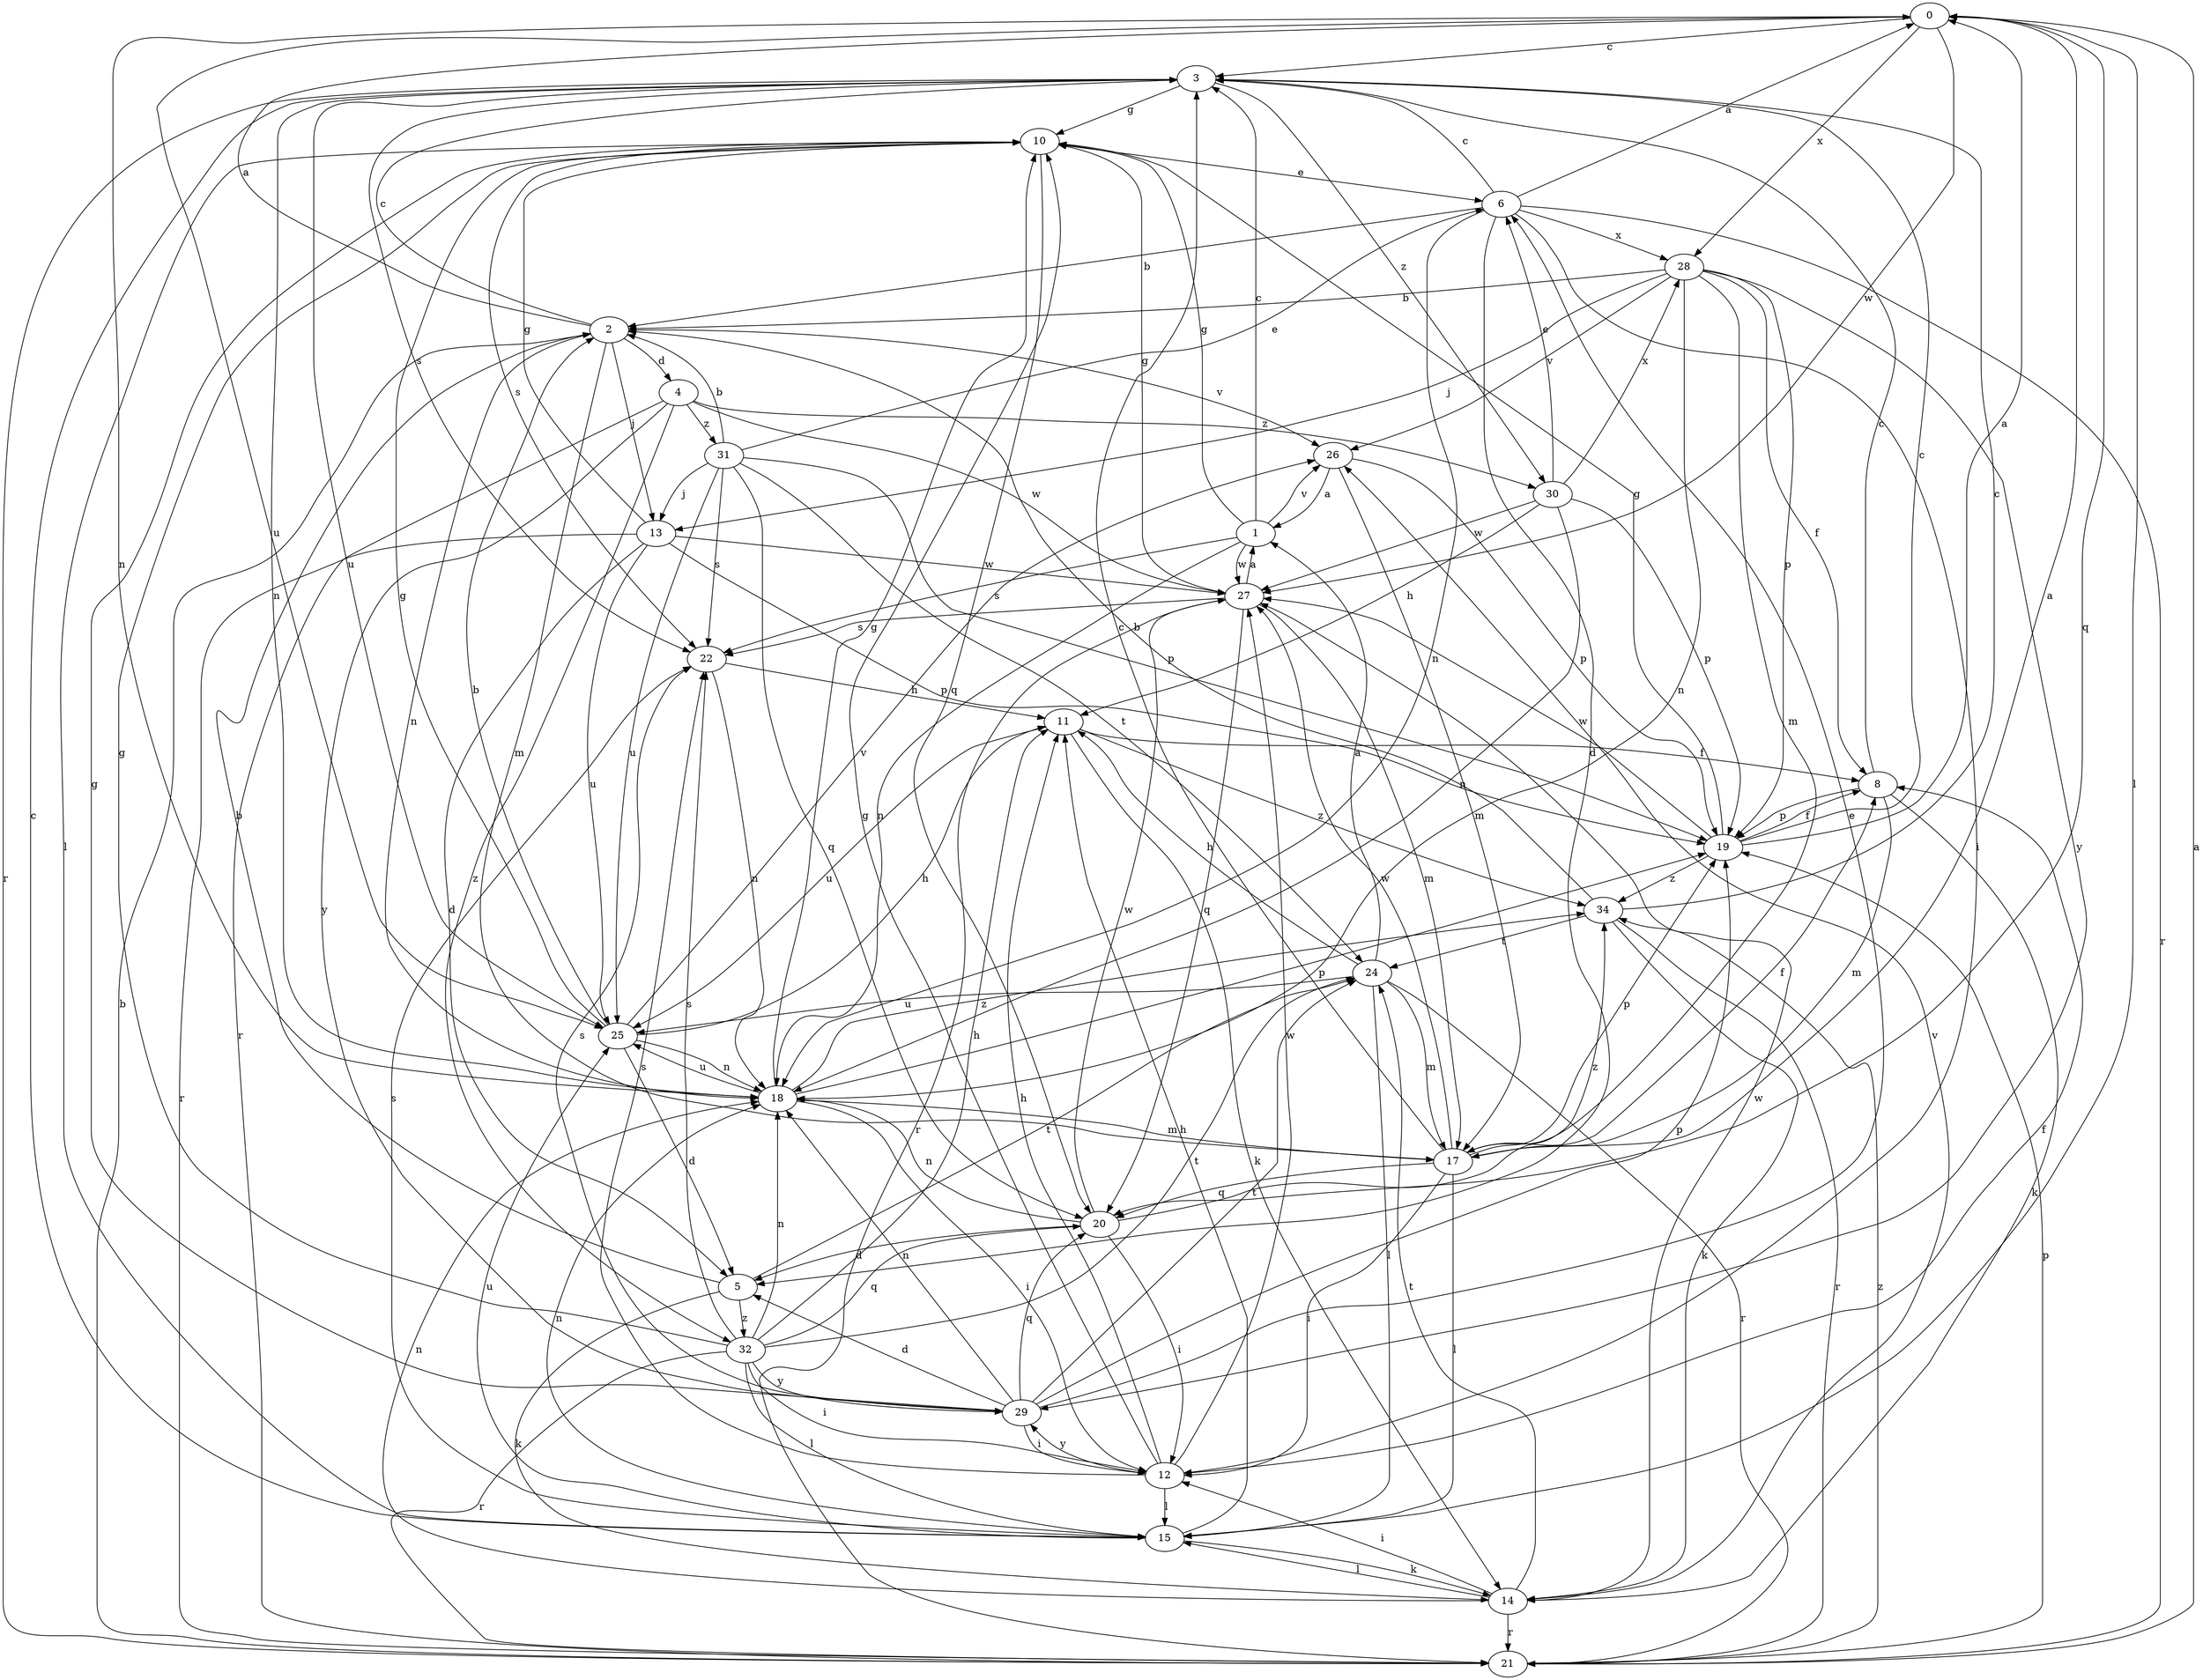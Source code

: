 strict digraph  {
0;
1;
2;
3;
4;
5;
6;
8;
10;
11;
12;
13;
14;
15;
17;
18;
19;
20;
21;
22;
24;
25;
26;
27;
28;
29;
30;
31;
32;
34;
0 -> 3  [label=c];
0 -> 15  [label=l];
0 -> 18  [label=n];
0 -> 20  [label=q];
0 -> 25  [label=u];
0 -> 27  [label=w];
0 -> 28  [label=x];
1 -> 3  [label=c];
1 -> 10  [label=g];
1 -> 18  [label=n];
1 -> 22  [label=s];
1 -> 26  [label=v];
1 -> 27  [label=w];
2 -> 0  [label=a];
2 -> 3  [label=c];
2 -> 4  [label=d];
2 -> 13  [label=j];
2 -> 17  [label=m];
2 -> 18  [label=n];
2 -> 26  [label=v];
3 -> 10  [label=g];
3 -> 18  [label=n];
3 -> 21  [label=r];
3 -> 22  [label=s];
3 -> 25  [label=u];
3 -> 30  [label=z];
4 -> 21  [label=r];
4 -> 27  [label=w];
4 -> 29  [label=y];
4 -> 30  [label=z];
4 -> 31  [label=z];
4 -> 32  [label=z];
5 -> 2  [label=b];
5 -> 14  [label=k];
5 -> 24  [label=t];
5 -> 32  [label=z];
6 -> 0  [label=a];
6 -> 2  [label=b];
6 -> 3  [label=c];
6 -> 5  [label=d];
6 -> 12  [label=i];
6 -> 18  [label=n];
6 -> 21  [label=r];
6 -> 28  [label=x];
8 -> 3  [label=c];
8 -> 14  [label=k];
8 -> 17  [label=m];
8 -> 19  [label=p];
10 -> 6  [label=e];
10 -> 15  [label=l];
10 -> 20  [label=q];
10 -> 22  [label=s];
11 -> 8  [label=f];
11 -> 14  [label=k];
11 -> 25  [label=u];
11 -> 34  [label=z];
12 -> 8  [label=f];
12 -> 10  [label=g];
12 -> 11  [label=h];
12 -> 15  [label=l];
12 -> 22  [label=s];
12 -> 27  [label=w];
12 -> 29  [label=y];
13 -> 5  [label=d];
13 -> 10  [label=g];
13 -> 19  [label=p];
13 -> 21  [label=r];
13 -> 25  [label=u];
13 -> 27  [label=w];
14 -> 12  [label=i];
14 -> 15  [label=l];
14 -> 18  [label=n];
14 -> 21  [label=r];
14 -> 24  [label=t];
14 -> 26  [label=v];
14 -> 27  [label=w];
15 -> 3  [label=c];
15 -> 11  [label=h];
15 -> 14  [label=k];
15 -> 18  [label=n];
15 -> 22  [label=s];
15 -> 25  [label=u];
17 -> 0  [label=a];
17 -> 3  [label=c];
17 -> 8  [label=f];
17 -> 12  [label=i];
17 -> 15  [label=l];
17 -> 19  [label=p];
17 -> 20  [label=q];
17 -> 27  [label=w];
18 -> 10  [label=g];
18 -> 12  [label=i];
18 -> 17  [label=m];
18 -> 19  [label=p];
18 -> 25  [label=u];
18 -> 34  [label=z];
19 -> 0  [label=a];
19 -> 3  [label=c];
19 -> 8  [label=f];
19 -> 10  [label=g];
19 -> 27  [label=w];
19 -> 34  [label=z];
20 -> 5  [label=d];
20 -> 12  [label=i];
20 -> 18  [label=n];
20 -> 27  [label=w];
20 -> 34  [label=z];
21 -> 0  [label=a];
21 -> 2  [label=b];
21 -> 19  [label=p];
21 -> 34  [label=z];
22 -> 11  [label=h];
22 -> 18  [label=n];
24 -> 1  [label=a];
24 -> 11  [label=h];
24 -> 15  [label=l];
24 -> 17  [label=m];
24 -> 21  [label=r];
24 -> 25  [label=u];
25 -> 2  [label=b];
25 -> 5  [label=d];
25 -> 10  [label=g];
25 -> 11  [label=h];
25 -> 18  [label=n];
25 -> 26  [label=v];
26 -> 1  [label=a];
26 -> 17  [label=m];
26 -> 19  [label=p];
27 -> 1  [label=a];
27 -> 10  [label=g];
27 -> 17  [label=m];
27 -> 20  [label=q];
27 -> 21  [label=r];
27 -> 22  [label=s];
28 -> 2  [label=b];
28 -> 8  [label=f];
28 -> 13  [label=j];
28 -> 17  [label=m];
28 -> 18  [label=n];
28 -> 19  [label=p];
28 -> 26  [label=v];
28 -> 29  [label=y];
29 -> 5  [label=d];
29 -> 6  [label=e];
29 -> 10  [label=g];
29 -> 12  [label=i];
29 -> 18  [label=n];
29 -> 19  [label=p];
29 -> 20  [label=q];
29 -> 22  [label=s];
29 -> 24  [label=t];
30 -> 6  [label=e];
30 -> 11  [label=h];
30 -> 18  [label=n];
30 -> 19  [label=p];
30 -> 27  [label=w];
30 -> 28  [label=x];
31 -> 2  [label=b];
31 -> 6  [label=e];
31 -> 13  [label=j];
31 -> 19  [label=p];
31 -> 20  [label=q];
31 -> 22  [label=s];
31 -> 24  [label=t];
31 -> 25  [label=u];
32 -> 10  [label=g];
32 -> 11  [label=h];
32 -> 12  [label=i];
32 -> 15  [label=l];
32 -> 18  [label=n];
32 -> 20  [label=q];
32 -> 21  [label=r];
32 -> 22  [label=s];
32 -> 24  [label=t];
32 -> 29  [label=y];
34 -> 2  [label=b];
34 -> 3  [label=c];
34 -> 14  [label=k];
34 -> 21  [label=r];
34 -> 24  [label=t];
}
